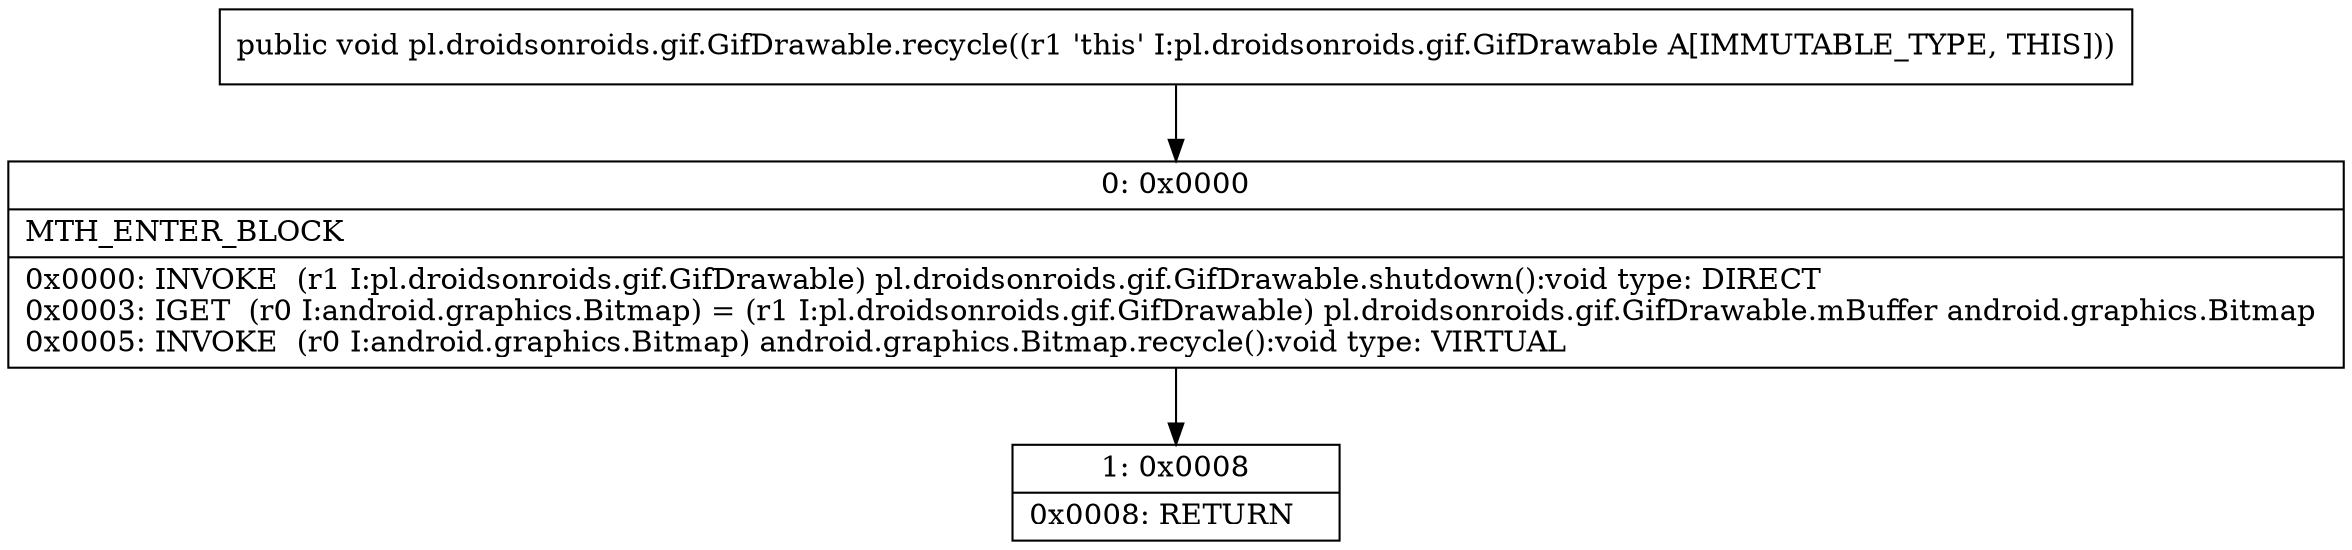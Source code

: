 digraph "CFG forpl.droidsonroids.gif.GifDrawable.recycle()V" {
Node_0 [shape=record,label="{0\:\ 0x0000|MTH_ENTER_BLOCK\l|0x0000: INVOKE  (r1 I:pl.droidsonroids.gif.GifDrawable) pl.droidsonroids.gif.GifDrawable.shutdown():void type: DIRECT \l0x0003: IGET  (r0 I:android.graphics.Bitmap) = (r1 I:pl.droidsonroids.gif.GifDrawable) pl.droidsonroids.gif.GifDrawable.mBuffer android.graphics.Bitmap \l0x0005: INVOKE  (r0 I:android.graphics.Bitmap) android.graphics.Bitmap.recycle():void type: VIRTUAL \l}"];
Node_1 [shape=record,label="{1\:\ 0x0008|0x0008: RETURN   \l}"];
MethodNode[shape=record,label="{public void pl.droidsonroids.gif.GifDrawable.recycle((r1 'this' I:pl.droidsonroids.gif.GifDrawable A[IMMUTABLE_TYPE, THIS])) }"];
MethodNode -> Node_0;
Node_0 -> Node_1;
}

